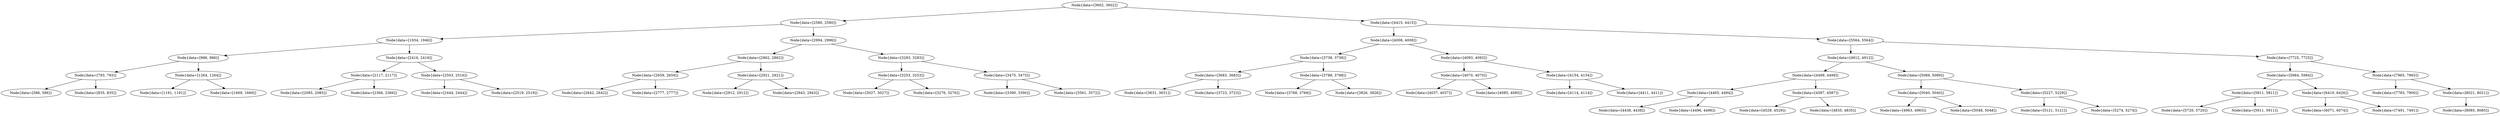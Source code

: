digraph G{
1297962099 [label="Node{data=[3602, 3602]}"]
1297962099 -> 873636317
873636317 [label="Node{data=[2580, 2580]}"]
873636317 -> 1982794379
1982794379 [label="Node{data=[1934, 1946]}"]
1982794379 -> 157191672
157191672 [label="Node{data=[986, 986]}"]
157191672 -> 772255340
772255340 [label="Node{data=[793, 793]}"]
772255340 -> 263913016
263913016 [label="Node{data=[586, 586]}"]
772255340 -> 30393878
30393878 [label="Node{data=[835, 835]}"]
157191672 -> 2089003674
2089003674 [label="Node{data=[1264, 1264]}"]
2089003674 -> 1877217192
1877217192 [label="Node{data=[1191, 1191]}"]
2089003674 -> 938960722
938960722 [label="Node{data=[1669, 1669]}"]
1982794379 -> 1224210636
1224210636 [label="Node{data=[2416, 2416]}"]
1224210636 -> 700537906
700537906 [label="Node{data=[2117, 2117]}"]
700537906 -> 1721212909
1721212909 [label="Node{data=[2085, 2085]}"]
700537906 -> 1784064410
1784064410 [label="Node{data=[2366, 2366]}"]
1224210636 -> 495979908
495979908 [label="Node{data=[2503, 2516]}"]
495979908 -> 1041494728
1041494728 [label="Node{data=[2444, 2444]}"]
495979908 -> 1688300048
1688300048 [label="Node{data=[2519, 2519]}"]
873636317 -> 996414823
996414823 [label="Node{data=[2994, 2996]}"]
996414823 -> 646300578
646300578 [label="Node{data=[2862, 2862]}"]
646300578 -> 128053256
128053256 [label="Node{data=[2659, 2659]}"]
128053256 -> 1757412102
1757412102 [label="Node{data=[2642, 2642]}"]
128053256 -> 1936397403
1936397403 [label="Node{data=[2777, 2777]}"]
646300578 -> 2080067911
2080067911 [label="Node{data=[2921, 2921]}"]
2080067911 -> 1934806912
1934806912 [label="Node{data=[2912, 2912]}"]
2080067911 -> 1688370471
1688370471 [label="Node{data=[2943, 2943]}"]
996414823 -> 1329624100
1329624100 [label="Node{data=[3283, 3283]}"]
1329624100 -> 1854957026
1854957026 [label="Node{data=[3253, 3253]}"]
1854957026 -> 198941055
198941055 [label="Node{data=[3027, 3027]}"]
1854957026 -> 2095548006
2095548006 [label="Node{data=[3276, 3276]}"]
1329624100 -> 810167434
810167434 [label="Node{data=[3475, 3475]}"]
810167434 -> 1570304020
1570304020 [label="Node{data=[3390, 3390]}"]
810167434 -> 182426297
182426297 [label="Node{data=[3561, 3572]}"]
1297962099 -> 1254877490
1254877490 [label="Node{data=[4415, 4415]}"]
1254877490 -> 721728157
721728157 [label="Node{data=[4008, 4008]}"]
721728157 -> 822538169
822538169 [label="Node{data=[3738, 3738]}"]
822538169 -> 1199219058
1199219058 [label="Node{data=[3683, 3683]}"]
1199219058 -> 1391280854
1391280854 [label="Node{data=[3631, 3631]}"]
1199219058 -> 1559466572
1559466572 [label="Node{data=[3723, 3723]}"]
822538169 -> 1510917452
1510917452 [label="Node{data=[3788, 3788]}"]
1510917452 -> 1215143502
1215143502 [label="Node{data=[3768, 3768]}"]
1510917452 -> 1882099303
1882099303 [label="Node{data=[3826, 3826]}"]
721728157 -> 814683100
814683100 [label="Node{data=[4093, 4093]}"]
814683100 -> 470254628
470254628 [label="Node{data=[4070, 4070]}"]
470254628 -> 943519236
943519236 [label="Node{data=[4037, 4037]}"]
470254628 -> 1013254866
1013254866 [label="Node{data=[4085, 4085]}"]
814683100 -> 1958543217
1958543217 [label="Node{data=[4154, 4154]}"]
1958543217 -> 1421505382
1421505382 [label="Node{data=[4114, 4114]}"]
1958543217 -> 191439651
191439651 [label="Node{data=[4411, 4411]}"]
1254877490 -> 533629702
533629702 [label="Node{data=[5564, 5564]}"]
533629702 -> 203073785
203073785 [label="Node{data=[4912, 4912]}"]
203073785 -> 196922207
196922207 [label="Node{data=[4499, 4499]}"]
196922207 -> 1234080048
1234080048 [label="Node{data=[4465, 4494]}"]
1234080048 -> 586393020
586393020 [label="Node{data=[4438, 4438]}"]
1234080048 -> 2071436411
2071436411 [label="Node{data=[4496, 4496]}"]
196922207 -> 385635961
385635961 [label="Node{data=[4587, 4587]}"]
385635961 -> 726028935
726028935 [label="Node{data=[4529, 4529]}"]
385635961 -> 338152470
338152470 [label="Node{data=[4835, 4835]}"]
203073785 -> 1408503469
1408503469 [label="Node{data=[5089, 5089]}"]
1408503469 -> 667927860
667927860 [label="Node{data=[5040, 5040]}"]
667927860 -> 1040476448
1040476448 [label="Node{data=[4963, 4965]}"]
667927860 -> 350832010
350832010 [label="Node{data=[5048, 5048]}"]
1408503469 -> 1729863900
1729863900 [label="Node{data=[5227, 5229]}"]
1729863900 -> 1042558830
1042558830 [label="Node{data=[5121, 5121]}"]
1729863900 -> 603200739
603200739 [label="Node{data=[5274, 5274]}"]
533629702 -> 2104477698
2104477698 [label="Node{data=[7725, 7725]}"]
2104477698 -> 1204329011
1204329011 [label="Node{data=[5984, 5984]}"]
1204329011 -> 1476952827
1476952827 [label="Node{data=[5811, 5811]}"]
1476952827 -> 1536728605
1536728605 [label="Node{data=[5720, 5720]}"]
1476952827 -> 1488220852
1488220852 [label="Node{data=[5911, 5911]}"]
1204329011 -> 1529770643
1529770643 [label="Node{data=[6410, 6426]}"]
1529770643 -> 1194146903
1194146903 [label="Node{data=[6071, 6074]}"]
1529770643 -> 1482304217
1482304217 [label="Node{data=[7491, 7491]}"]
2104477698 -> 587256500
587256500 [label="Node{data=[7965, 7965]}"]
587256500 -> 194152109
194152109 [label="Node{data=[7783, 7900]}"]
587256500 -> 628345868
628345868 [label="Node{data=[8021, 8021]}"]
628345868 -> 754329241
754329241 [label="Node{data=[8085, 8085]}"]
}